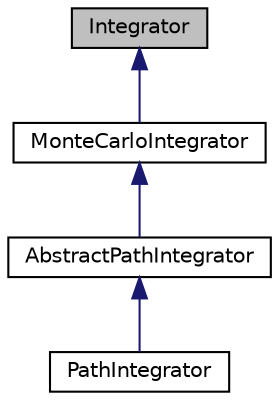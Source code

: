 digraph "Integrator"
{
 // LATEX_PDF_SIZE
  edge [fontname="Helvetica",fontsize="10",labelfontname="Helvetica",labelfontsize="10"];
  node [fontname="Helvetica",fontsize="10",shape="box"];
  Node1 [label="Integrator",height=0.2,width=0.4,color="black", fillcolor="grey75", style="filled", fontcolor="black",tooltip="Base class for all integrators solving the rendering equation."];
  Node1 -> Node2 [dir="back",color="midnightblue",fontsize="10",style="solid"];
  Node2 [label="MonteCarloIntegrator",height=0.2,width=0.4,color="black", fillcolor="white", style="filled",URL="$class_monte_carlo_integrator.html",tooltip="Base class for all integrators solving rendering equation using MonteCarlo methods."];
  Node2 -> Node3 [dir="back",color="midnightblue",fontsize="10",style="solid"];
  Node3 [label="AbstractPathIntegrator",height=0.2,width=0.4,color="black", fillcolor="white", style="filled",URL="$class_abstract_path_integrator.html",tooltip="Base class for all path_tracing-like integrators."];
  Node3 -> Node4 [dir="back",color="midnightblue",fontsize="10",style="solid"];
  Node4 [label="PathIntegrator",height=0.2,width=0.4,color="black", fillcolor="white", style="filled",URL="$class_path_integrator.html",tooltip="Unidirectional path-tracing integrator."];
}
